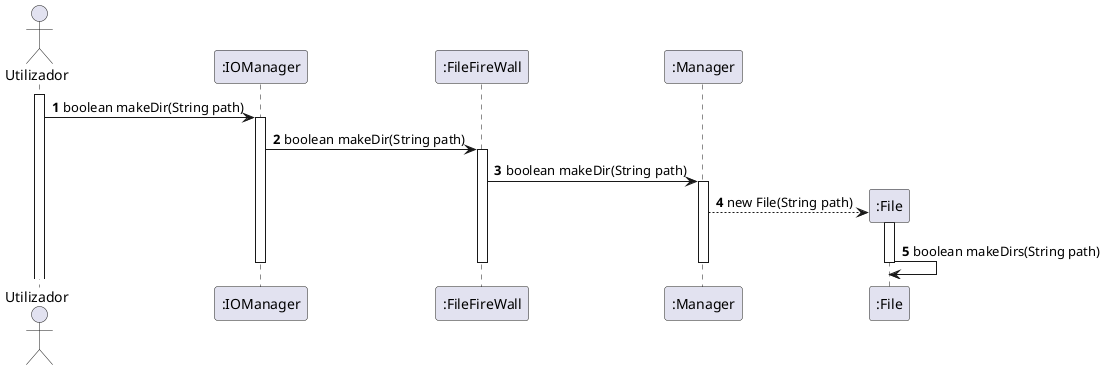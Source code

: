 @startuml
actor Utilizador as u

participant ":IOManager" as barbatos_rex1.io
participant ":FileFireWall" as firewall
participant ":Manager" as manager
participant ":File" as file
autonumber
activate u
u->barbatos_rex1.io : boolean makeDir(String path)
activate barbatos_rex1.io
barbatos_rex1.io -> firewall : boolean makeDir(String path)
activate firewall
firewall ->manager : boolean makeDir(String path)
activate manager
manager-->file** : new File(String path)
activate file
file ->file : boolean makeDirs(String path)
deactivate
deactivate
deactivate
deactivate


@enduml